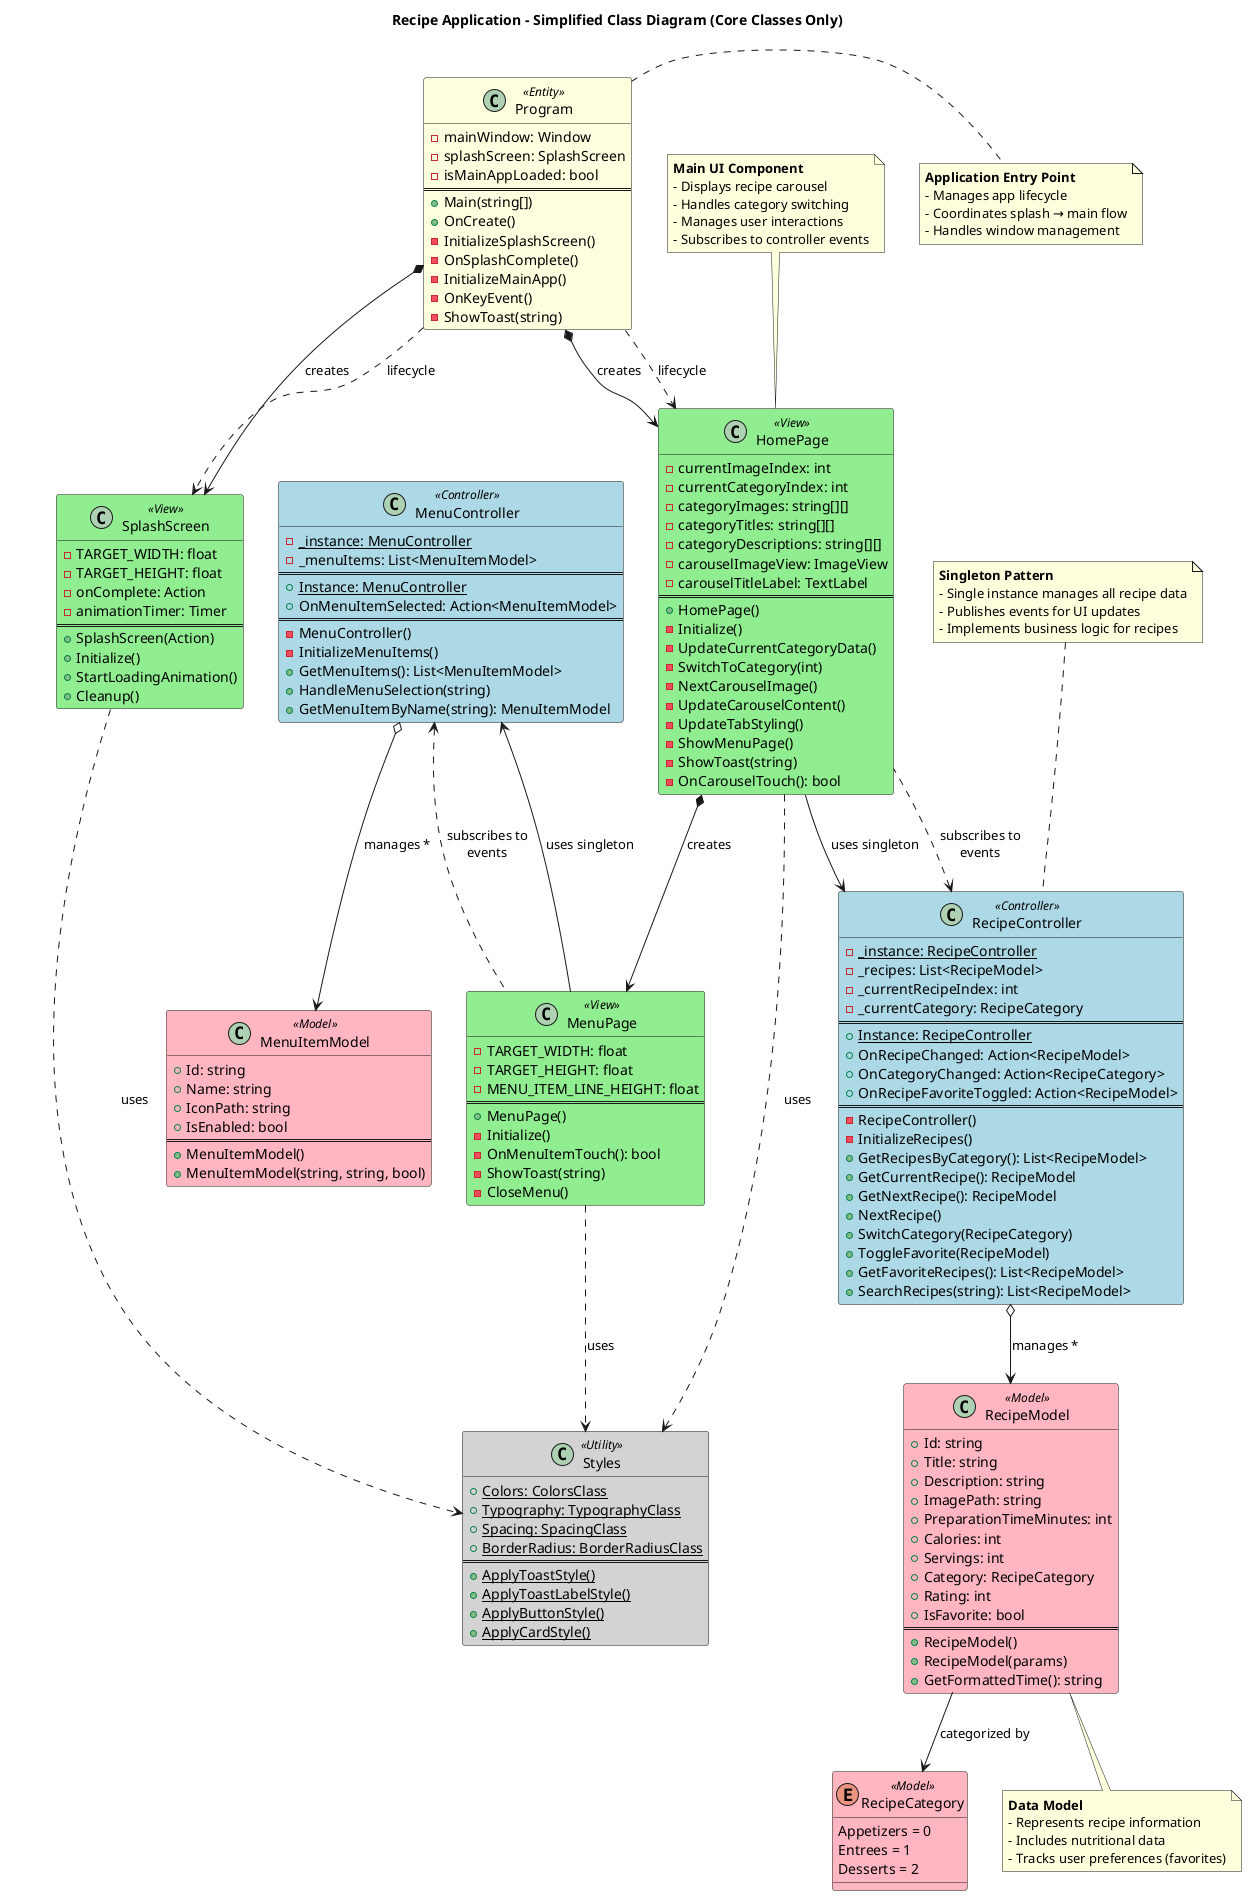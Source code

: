 @startuml Recipe Application Simplified Class Diagram

title Recipe Application - Simplified Class Diagram (Core Classes Only)

skinparam class {
    BackgroundColor<<Entity>> LightYellow
    BackgroundColor<<Controller>> LightBlue
    BackgroundColor<<View>> LightGreen
    BackgroundColor<<Model>> LightPink
    BackgroundColor<<Utility>> LightGray
}

class Program <<Entity>> {
    -mainWindow: Window
    -splashScreen: SplashScreen
    -isMainAppLoaded: bool
    ==
    +Main(string[])
    +OnCreate()
    -InitializeSplashScreen()
    -OnSplashComplete()
    -InitializeMainApp()
    -OnKeyEvent()
    -ShowToast(string)
}

class SplashScreen <<View>> {
    -TARGET_WIDTH: float
    -TARGET_HEIGHT: float
    -onComplete: Action
    -animationTimer: Timer
    ==
    +SplashScreen(Action)
    +Initialize()
    +StartLoadingAnimation()
    +Cleanup()
}

class HomePage <<View>> {
    -currentImageIndex: int
    -currentCategoryIndex: int
    -categoryImages: string[][]
    -categoryTitles: string[][]
    -categoryDescriptions: string[][]
    -carouselImageView: ImageView
    -carouselTitleLabel: TextLabel
    ==
    +HomePage()
    -Initialize()
    -UpdateCurrentCategoryData()
    -SwitchToCategory(int)
    -NextCarouselImage()
    -UpdateCarouselContent()
    -UpdateTabStyling()
    -ShowMenuPage()
    -ShowToast(string)
    -OnCarouselTouch(): bool
}

class MenuPage <<View>> {
    -TARGET_WIDTH: float
    -TARGET_HEIGHT: float
    -MENU_ITEM_LINE_HEIGHT: float
    ==
    +MenuPage()
    -Initialize()
    -OnMenuItemTouch(): bool
    -ShowToast(string)
    -CloseMenu()
}

class RecipeController <<Controller>> {
    -_instance: RecipeController {static}
    -_recipes: List<RecipeModel>
    -_currentRecipeIndex: int
    -_currentCategory: RecipeCategory
    ==
    +Instance: RecipeController {static}
    +OnRecipeChanged: Action<RecipeModel>
    +OnCategoryChanged: Action<RecipeCategory>
    +OnRecipeFavoriteToggled: Action<RecipeModel>
    ==
    -RecipeController()
    -InitializeRecipes()
    +GetRecipesByCategory(): List<RecipeModel>
    +GetCurrentRecipe(): RecipeModel
    +GetNextRecipe(): RecipeModel
    +NextRecipe()
    +SwitchCategory(RecipeCategory)
    +ToggleFavorite(RecipeModel)
    +GetFavoriteRecipes(): List<RecipeModel>
    +SearchRecipes(string): List<RecipeModel>
}

class MenuController <<Controller>> {
    -_instance: MenuController {static}
    -_menuItems: List<MenuItemModel>
    ==
    +Instance: MenuController {static}
    +OnMenuItemSelected: Action<MenuItemModel>
    ==
    -MenuController()
    -InitializeMenuItems()
    +GetMenuItems(): List<MenuItemModel>
    +HandleMenuSelection(string)
    +GetMenuItemByName(string): MenuItemModel
}

class RecipeModel <<Model>> {
    +Id: string
    +Title: string
    +Description: string
    +ImagePath: string
    +PreparationTimeMinutes: int
    +Calories: int
    +Servings: int
    +Category: RecipeCategory
    +Rating: int
    +IsFavorite: bool
    ==
    +RecipeModel()
    +RecipeModel(params)
    +GetFormattedTime(): string
}

class MenuItemModel <<Model>> {
    +Id: string
    +Name: string
    +IconPath: string
    +IsEnabled: bool
    ==
    +MenuItemModel()
    +MenuItemModel(string, string, bool)
}

enum RecipeCategory <<Model>> {
    Appetizers = 0
    Entrees = 1
    Desserts = 2
}

class Styles <<Utility>> {
    +Colors: ColorsClass {static}
    +Typography: TypographyClass {static}
    +Spacing: SpacingClass {static}
    +BorderRadius: BorderRadiusClass {static}
    ==
    +ApplyToastStyle() {static}
    +ApplyToastLabelStyle() {static}
    +ApplyButtonStyle() {static}
    +ApplyCardStyle() {static}
}

' Main composition relationships
Program *--> SplashScreen : creates
Program *--> HomePage : creates
HomePage *--> MenuPage : creates

' Controller relationships (Singleton pattern)
HomePage --> RecipeController : uses singleton
MenuPage --> MenuController : uses singleton

' Data relationships
RecipeController o--> RecipeModel : manages *
MenuController o--> MenuItemModel : manages *
RecipeModel --> RecipeCategory : categorized by

' Utility dependencies
HomePage ..> Styles : uses
MenuPage ..> Styles : uses
SplashScreen ..> Styles : uses

' Event subscriptions (Observer pattern)
HomePage .up.> RecipeController : subscribes to\nevents
MenuPage .up.> MenuController : subscribes to\nevents

' Lifecycle relationships
Program ..> HomePage : lifecycle
Program ..> SplashScreen : lifecycle

note top of RecipeController
    **Singleton Pattern**
    - Single instance manages all recipe data
    - Publishes events for UI updates
    - Implements business logic for recipes
end note

note top of HomePage
    **Main UI Component**
    - Displays recipe carousel
    - Handles category switching
    - Manages user interactions
    - Subscribes to controller events
end note

note bottom of RecipeModel
    **Data Model**
    - Represents recipe information
    - Includes nutritional data
    - Tracks user preferences (favorites)
end note

note right of Program
    **Application Entry Point**
    - Manages app lifecycle
    - Coordinates splash → main flow
    - Handles window management
end note

@enduml 